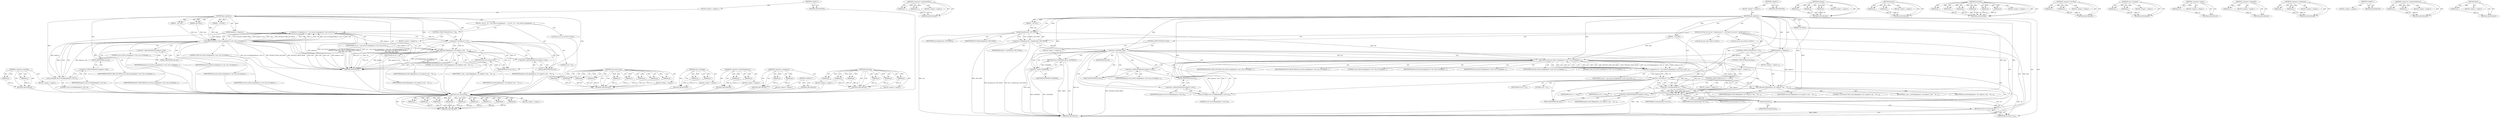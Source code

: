digraph "kfree" {
vulnerable_101 [label=<(METHOD,&lt;operator&gt;.lessThan)>];
vulnerable_102 [label=<(PARAM,p1)>];
vulnerable_103 [label=<(PARAM,p2)>];
vulnerable_104 [label=<(BLOCK,&lt;empty&gt;,&lt;empty&gt;)>];
vulnerable_105 [label=<(METHOD_RETURN,ANY)>];
vulnerable_6 [label=<(METHOD,&lt;global&gt;)<SUB>1</SUB>>];
vulnerable_7 [label=<(BLOCK,&lt;empty&gt;,&lt;empty&gt;)<SUB>1</SUB>>];
vulnerable_8 [label=<(METHOD,get_registers)<SUB>1</SUB>>];
vulnerable_9 [label=<(PARAM,pegasus_t *pegasus)<SUB>1</SUB>>];
vulnerable_10 [label=<(PARAM,__u16 indx)<SUB>1</SUB>>];
vulnerable_11 [label=<(PARAM,__u16 size)<SUB>1</SUB>>];
vulnerable_12 [label=<(PARAM,void *data)<SUB>1</SUB>>];
vulnerable_13 [label=<(BLOCK,{
 	int ret;
 
 	ret = usb_control_msg(pegasus-...,{
 	int ret;
 
 	ret = usb_control_msg(pegasus-...)<SUB>2</SUB>>];
vulnerable_14 [label="<(LOCAL,int ret: int)<SUB>3</SUB>>"];
vulnerable_15 [label=<(&lt;operator&gt;.assignment,ret = usb_control_msg(pegasus-&gt;usb, usb_rcvctrl...)<SUB>5</SUB>>];
vulnerable_16 [label=<(IDENTIFIER,ret,ret = usb_control_msg(pegasus-&gt;usb, usb_rcvctrl...)<SUB>5</SUB>>];
vulnerable_17 [label=<(usb_control_msg,usb_control_msg(pegasus-&gt;usb, usb_rcvctrlpipe(p...)<SUB>5</SUB>>];
vulnerable_18 [label=<(&lt;operator&gt;.indirectFieldAccess,pegasus-&gt;usb)<SUB>5</SUB>>];
vulnerable_19 [label=<(IDENTIFIER,pegasus,usb_control_msg(pegasus-&gt;usb, usb_rcvctrlpipe(p...)<SUB>5</SUB>>];
vulnerable_20 [label=<(FIELD_IDENTIFIER,usb,usb)<SUB>5</SUB>>];
vulnerable_21 [label=<(usb_rcvctrlpipe,usb_rcvctrlpipe(pegasus-&gt;usb, 0))<SUB>5</SUB>>];
vulnerable_22 [label=<(&lt;operator&gt;.indirectFieldAccess,pegasus-&gt;usb)<SUB>5</SUB>>];
vulnerable_23 [label=<(IDENTIFIER,pegasus,usb_rcvctrlpipe(pegasus-&gt;usb, 0))<SUB>5</SUB>>];
vulnerable_24 [label=<(FIELD_IDENTIFIER,usb,usb)<SUB>5</SUB>>];
vulnerable_25 [label=<(LITERAL,0,usb_rcvctrlpipe(pegasus-&gt;usb, 0))<SUB>5</SUB>>];
vulnerable_26 [label=<(IDENTIFIER,PEGASUS_REQ_GET_REGS,usb_control_msg(pegasus-&gt;usb, usb_rcvctrlpipe(p...)<SUB>6</SUB>>];
vulnerable_27 [label=<(IDENTIFIER,PEGASUS_REQT_READ,usb_control_msg(pegasus-&gt;usb, usb_rcvctrlpipe(p...)<SUB>6</SUB>>];
vulnerable_28 [label=<(LITERAL,0,usb_control_msg(pegasus-&gt;usb, usb_rcvctrlpipe(p...)<SUB>6</SUB>>];
vulnerable_29 [label=<(IDENTIFIER,indx,usb_control_msg(pegasus-&gt;usb, usb_rcvctrlpipe(p...)<SUB>7</SUB>>];
vulnerable_30 [label=<(IDENTIFIER,data,usb_control_msg(pegasus-&gt;usb, usb_rcvctrlpipe(p...)<SUB>7</SUB>>];
vulnerable_31 [label=<(IDENTIFIER,size,usb_control_msg(pegasus-&gt;usb, usb_rcvctrlpipe(p...)<SUB>7</SUB>>];
vulnerable_32 [label=<(LITERAL,1000,usb_control_msg(pegasus-&gt;usb, usb_rcvctrlpipe(p...)<SUB>7</SUB>>];
vulnerable_33 [label=<(CONTROL_STRUCTURE,IF,if (ret &lt; 0))<SUB>8</SUB>>];
vulnerable_34 [label=<(&lt;operator&gt;.lessThan,ret &lt; 0)<SUB>8</SUB>>];
vulnerable_35 [label=<(IDENTIFIER,ret,ret &lt; 0)<SUB>8</SUB>>];
vulnerable_36 [label=<(LITERAL,0,ret &lt; 0)<SUB>8</SUB>>];
vulnerable_37 [label=<(BLOCK,&lt;empty&gt;,&lt;empty&gt;)<SUB>9</SUB>>];
vulnerable_38 [label=<(netif_dbg,netif_dbg(pegasus, drv, pegasus-&gt;net,
 			  &quot;%s...)<SUB>9</SUB>>];
vulnerable_39 [label=<(IDENTIFIER,pegasus,netif_dbg(pegasus, drv, pegasus-&gt;net,
 			  &quot;%s...)<SUB>9</SUB>>];
vulnerable_40 [label=<(IDENTIFIER,drv,netif_dbg(pegasus, drv, pegasus-&gt;net,
 			  &quot;%s...)<SUB>9</SUB>>];
vulnerable_41 [label=<(&lt;operator&gt;.indirectFieldAccess,pegasus-&gt;net)<SUB>9</SUB>>];
vulnerable_42 [label=<(IDENTIFIER,pegasus,netif_dbg(pegasus, drv, pegasus-&gt;net,
 			  &quot;%s...)<SUB>9</SUB>>];
vulnerable_43 [label=<(FIELD_IDENTIFIER,net,net)<SUB>9</SUB>>];
vulnerable_44 [label=<(LITERAL,&quot;%s returned %d\n&quot;,netif_dbg(pegasus, drv, pegasus-&gt;net,
 			  &quot;%s...)<SUB>10</SUB>>];
vulnerable_45 [label=<(IDENTIFIER,__func__,netif_dbg(pegasus, drv, pegasus-&gt;net,
 			  &quot;%s...)<SUB>10</SUB>>];
vulnerable_46 [label=<(IDENTIFIER,ret,netif_dbg(pegasus, drv, pegasus-&gt;net,
 			  &quot;%s...)<SUB>10</SUB>>];
vulnerable_47 [label=<(RETURN,return ret;,return ret;)<SUB>11</SUB>>];
vulnerable_48 [label=<(IDENTIFIER,ret,return ret;)<SUB>11</SUB>>];
vulnerable_49 [label=<(METHOD_RETURN,int)<SUB>1</SUB>>];
vulnerable_51 [label=<(METHOD_RETURN,ANY)<SUB>1</SUB>>];
vulnerable_79 [label=<(METHOD,usb_control_msg)>];
vulnerable_80 [label=<(PARAM,p1)>];
vulnerable_81 [label=<(PARAM,p2)>];
vulnerable_82 [label=<(PARAM,p3)>];
vulnerable_83 [label=<(PARAM,p4)>];
vulnerable_84 [label=<(PARAM,p5)>];
vulnerable_85 [label=<(PARAM,p6)>];
vulnerable_86 [label=<(PARAM,p7)>];
vulnerable_87 [label=<(PARAM,p8)>];
vulnerable_88 [label=<(PARAM,p9)>];
vulnerable_89 [label=<(BLOCK,&lt;empty&gt;,&lt;empty&gt;)>];
vulnerable_90 [label=<(METHOD_RETURN,ANY)>];
vulnerable_96 [label=<(METHOD,usb_rcvctrlpipe)>];
vulnerable_97 [label=<(PARAM,p1)>];
vulnerable_98 [label=<(PARAM,p2)>];
vulnerable_99 [label=<(BLOCK,&lt;empty&gt;,&lt;empty&gt;)>];
vulnerable_100 [label=<(METHOD_RETURN,ANY)>];
vulnerable_91 [label=<(METHOD,&lt;operator&gt;.indirectFieldAccess)>];
vulnerable_92 [label=<(PARAM,p1)>];
vulnerable_93 [label=<(PARAM,p2)>];
vulnerable_94 [label=<(BLOCK,&lt;empty&gt;,&lt;empty&gt;)>];
vulnerable_95 [label=<(METHOD_RETURN,ANY)>];
vulnerable_74 [label=<(METHOD,&lt;operator&gt;.assignment)>];
vulnerable_75 [label=<(PARAM,p1)>];
vulnerable_76 [label=<(PARAM,p2)>];
vulnerable_77 [label=<(BLOCK,&lt;empty&gt;,&lt;empty&gt;)>];
vulnerable_78 [label=<(METHOD_RETURN,ANY)>];
vulnerable_68 [label=<(METHOD,&lt;global&gt;)<SUB>1</SUB>>];
vulnerable_69 [label=<(BLOCK,&lt;empty&gt;,&lt;empty&gt;)>];
vulnerable_70 [label=<(METHOD_RETURN,ANY)>];
vulnerable_106 [label=<(METHOD,netif_dbg)>];
vulnerable_107 [label=<(PARAM,p1)>];
vulnerable_108 [label=<(PARAM,p2)>];
vulnerable_109 [label=<(PARAM,p3)>];
vulnerable_110 [label=<(PARAM,p4)>];
vulnerable_111 [label=<(PARAM,p5)>];
vulnerable_112 [label=<(PARAM,p6)>];
vulnerable_113 [label=<(BLOCK,&lt;empty&gt;,&lt;empty&gt;)>];
vulnerable_114 [label=<(METHOD_RETURN,ANY)>];
fixed_120 [label=<(METHOD,usb_control_msg)>];
fixed_121 [label=<(PARAM,p1)>];
fixed_122 [label=<(PARAM,p2)>];
fixed_123 [label=<(PARAM,p3)>];
fixed_124 [label=<(PARAM,p4)>];
fixed_125 [label=<(PARAM,p5)>];
fixed_126 [label=<(PARAM,p6)>];
fixed_127 [label=<(PARAM,p7)>];
fixed_128 [label=<(PARAM,p8)>];
fixed_129 [label=<(PARAM,p9)>];
fixed_130 [label=<(BLOCK,&lt;empty&gt;,&lt;empty&gt;)>];
fixed_131 [label=<(METHOD_RETURN,ANY)>];
fixed_156 [label=<(METHOD,&lt;operator&gt;.lessEqualsThan)>];
fixed_157 [label=<(PARAM,p1)>];
fixed_158 [label=<(PARAM,p2)>];
fixed_159 [label=<(BLOCK,&lt;empty&gt;,&lt;empty&gt;)>];
fixed_160 [label=<(METHOD_RETURN,ANY)>];
fixed_6 [label=<(METHOD,&lt;global&gt;)<SUB>1</SUB>>];
fixed_7 [label=<(BLOCK,&lt;empty&gt;,&lt;empty&gt;)<SUB>1</SUB>>];
fixed_8 [label=<(METHOD,get_registers)<SUB>1</SUB>>];
fixed_9 [label=<(PARAM,pegasus_t *pegasus)<SUB>1</SUB>>];
fixed_10 [label=<(PARAM,__u16 indx)<SUB>1</SUB>>];
fixed_11 [label=<(PARAM,__u16 size)<SUB>1</SUB>>];
fixed_12 [label=<(PARAM,void *data)<SUB>1</SUB>>];
fixed_13 [label=<(BLOCK,{
	u8 *buf;
 	int ret;
 
	buf = kmalloc(size, G...,{
	u8 *buf;
 	int ret;
 
	buf = kmalloc(size, G...)<SUB>2</SUB>>];
fixed_14 [label="<(LOCAL,u8* buf: u8*)<SUB>3</SUB>>"];
fixed_15 [label="<(LOCAL,int ret: int)<SUB>4</SUB>>"];
fixed_16 [label=<(&lt;operator&gt;.assignment,buf = kmalloc(size, GFP_NOIO))<SUB>6</SUB>>];
fixed_17 [label=<(IDENTIFIER,buf,buf = kmalloc(size, GFP_NOIO))<SUB>6</SUB>>];
fixed_18 [label=<(kmalloc,kmalloc(size, GFP_NOIO))<SUB>6</SUB>>];
fixed_19 [label=<(IDENTIFIER,size,kmalloc(size, GFP_NOIO))<SUB>6</SUB>>];
fixed_20 [label=<(IDENTIFIER,GFP_NOIO,kmalloc(size, GFP_NOIO))<SUB>6</SUB>>];
fixed_21 [label=<(CONTROL_STRUCTURE,IF,if (!buf))<SUB>7</SUB>>];
fixed_22 [label=<(&lt;operator&gt;.logicalNot,!buf)<SUB>7</SUB>>];
fixed_23 [label=<(IDENTIFIER,buf,!buf)<SUB>7</SUB>>];
fixed_24 [label=<(BLOCK,&lt;empty&gt;,&lt;empty&gt;)<SUB>8</SUB>>];
fixed_25 [label=<(RETURN,return -ENOMEM;,return -ENOMEM;)<SUB>8</SUB>>];
fixed_26 [label=<(&lt;operator&gt;.minus,-ENOMEM)<SUB>8</SUB>>];
fixed_27 [label=<(IDENTIFIER,ENOMEM,-ENOMEM)<SUB>8</SUB>>];
fixed_28 [label=<(&lt;operator&gt;.assignment,ret = usb_control_msg(pegasus-&gt;usb, usb_rcvctrl...)<SUB>10</SUB>>];
fixed_29 [label=<(IDENTIFIER,ret,ret = usb_control_msg(pegasus-&gt;usb, usb_rcvctrl...)<SUB>10</SUB>>];
fixed_30 [label=<(usb_control_msg,usb_control_msg(pegasus-&gt;usb, usb_rcvctrlpipe(p...)<SUB>10</SUB>>];
fixed_31 [label=<(&lt;operator&gt;.indirectFieldAccess,pegasus-&gt;usb)<SUB>10</SUB>>];
fixed_32 [label=<(IDENTIFIER,pegasus,usb_control_msg(pegasus-&gt;usb, usb_rcvctrlpipe(p...)<SUB>10</SUB>>];
fixed_33 [label=<(FIELD_IDENTIFIER,usb,usb)<SUB>10</SUB>>];
fixed_34 [label=<(usb_rcvctrlpipe,usb_rcvctrlpipe(pegasus-&gt;usb, 0))<SUB>10</SUB>>];
fixed_35 [label=<(&lt;operator&gt;.indirectFieldAccess,pegasus-&gt;usb)<SUB>10</SUB>>];
fixed_36 [label=<(IDENTIFIER,pegasus,usb_rcvctrlpipe(pegasus-&gt;usb, 0))<SUB>10</SUB>>];
fixed_37 [label=<(FIELD_IDENTIFIER,usb,usb)<SUB>10</SUB>>];
fixed_38 [label=<(LITERAL,0,usb_rcvctrlpipe(pegasus-&gt;usb, 0))<SUB>10</SUB>>];
fixed_39 [label=<(IDENTIFIER,PEGASUS_REQ_GET_REGS,usb_control_msg(pegasus-&gt;usb, usb_rcvctrlpipe(p...)<SUB>11</SUB>>];
fixed_40 [label=<(IDENTIFIER,PEGASUS_REQT_READ,usb_control_msg(pegasus-&gt;usb, usb_rcvctrlpipe(p...)<SUB>11</SUB>>];
fixed_41 [label=<(LITERAL,0,usb_control_msg(pegasus-&gt;usb, usb_rcvctrlpipe(p...)<SUB>11</SUB>>];
fixed_42 [label=<(IDENTIFIER,indx,usb_control_msg(pegasus-&gt;usb, usb_rcvctrlpipe(p...)<SUB>12</SUB>>];
fixed_43 [label=<(IDENTIFIER,buf,usb_control_msg(pegasus-&gt;usb, usb_rcvctrlpipe(p...)<SUB>12</SUB>>];
fixed_44 [label=<(IDENTIFIER,size,usb_control_msg(pegasus-&gt;usb, usb_rcvctrlpipe(p...)<SUB>12</SUB>>];
fixed_45 [label=<(LITERAL,1000,usb_control_msg(pegasus-&gt;usb, usb_rcvctrlpipe(p...)<SUB>12</SUB>>];
fixed_46 [label=<(CONTROL_STRUCTURE,IF,if (ret &lt; 0))<SUB>13</SUB>>];
fixed_47 [label=<(&lt;operator&gt;.lessThan,ret &lt; 0)<SUB>13</SUB>>];
fixed_48 [label=<(IDENTIFIER,ret,ret &lt; 0)<SUB>13</SUB>>];
fixed_49 [label=<(LITERAL,0,ret &lt; 0)<SUB>13</SUB>>];
fixed_50 [label=<(BLOCK,&lt;empty&gt;,&lt;empty&gt;)<SUB>14</SUB>>];
fixed_51 [label=<(netif_dbg,netif_dbg(pegasus, drv, pegasus-&gt;net,
 			  &quot;%s...)<SUB>14</SUB>>];
fixed_52 [label=<(IDENTIFIER,pegasus,netif_dbg(pegasus, drv, pegasus-&gt;net,
 			  &quot;%s...)<SUB>14</SUB>>];
fixed_53 [label=<(IDENTIFIER,drv,netif_dbg(pegasus, drv, pegasus-&gt;net,
 			  &quot;%s...)<SUB>14</SUB>>];
fixed_54 [label=<(&lt;operator&gt;.indirectFieldAccess,pegasus-&gt;net)<SUB>14</SUB>>];
fixed_55 [label=<(IDENTIFIER,pegasus,netif_dbg(pegasus, drv, pegasus-&gt;net,
 			  &quot;%s...)<SUB>14</SUB>>];
fixed_56 [label=<(FIELD_IDENTIFIER,net,net)<SUB>14</SUB>>];
fixed_57 [label=<(LITERAL,&quot;%s returned %d\n&quot;,netif_dbg(pegasus, drv, pegasus-&gt;net,
 			  &quot;%s...)<SUB>15</SUB>>];
fixed_58 [label=<(IDENTIFIER,__func__,netif_dbg(pegasus, drv, pegasus-&gt;net,
 			  &quot;%s...)<SUB>15</SUB>>];
fixed_59 [label=<(IDENTIFIER,ret,netif_dbg(pegasus, drv, pegasus-&gt;net,
 			  &quot;%s...)<SUB>15</SUB>>];
fixed_60 [label=<(CONTROL_STRUCTURE,ELSE,else)<SUB>16</SUB>>];
fixed_61 [label=<(BLOCK,&lt;empty&gt;,&lt;empty&gt;)<SUB>16</SUB>>];
fixed_62 [label=<(CONTROL_STRUCTURE,IF,if (ret &lt;= size))<SUB>16</SUB>>];
fixed_63 [label=<(&lt;operator&gt;.lessEqualsThan,ret &lt;= size)<SUB>16</SUB>>];
fixed_64 [label=<(IDENTIFIER,ret,ret &lt;= size)<SUB>16</SUB>>];
fixed_65 [label=<(IDENTIFIER,size,ret &lt;= size)<SUB>16</SUB>>];
fixed_66 [label=<(BLOCK,&lt;empty&gt;,&lt;empty&gt;)<SUB>17</SUB>>];
fixed_67 [label=<(memcpy,memcpy(data, buf, ret))<SUB>17</SUB>>];
fixed_68 [label=<(IDENTIFIER,data,memcpy(data, buf, ret))<SUB>17</SUB>>];
fixed_69 [label=<(IDENTIFIER,buf,memcpy(data, buf, ret))<SUB>17</SUB>>];
fixed_70 [label=<(IDENTIFIER,ret,memcpy(data, buf, ret))<SUB>17</SUB>>];
fixed_71 [label=<(kfree,kfree(buf))<SUB>18</SUB>>];
fixed_72 [label=<(IDENTIFIER,buf,kfree(buf))<SUB>18</SUB>>];
fixed_73 [label=<(RETURN,return ret;,return ret;)<SUB>19</SUB>>];
fixed_74 [label=<(IDENTIFIER,ret,return ret;)<SUB>19</SUB>>];
fixed_75 [label=<(METHOD_RETURN,int)<SUB>1</SUB>>];
fixed_77 [label=<(METHOD_RETURN,ANY)<SUB>1</SUB>>];
fixed_161 [label=<(METHOD,memcpy)>];
fixed_162 [label=<(PARAM,p1)>];
fixed_163 [label=<(PARAM,p2)>];
fixed_164 [label=<(PARAM,p3)>];
fixed_165 [label=<(BLOCK,&lt;empty&gt;,&lt;empty&gt;)>];
fixed_166 [label=<(METHOD_RETURN,ANY)>];
fixed_107 [label=<(METHOD,kmalloc)>];
fixed_108 [label=<(PARAM,p1)>];
fixed_109 [label=<(PARAM,p2)>];
fixed_110 [label=<(BLOCK,&lt;empty&gt;,&lt;empty&gt;)>];
fixed_111 [label=<(METHOD_RETURN,ANY)>];
fixed_147 [label=<(METHOD,netif_dbg)>];
fixed_148 [label=<(PARAM,p1)>];
fixed_149 [label=<(PARAM,p2)>];
fixed_150 [label=<(PARAM,p3)>];
fixed_151 [label=<(PARAM,p4)>];
fixed_152 [label=<(PARAM,p5)>];
fixed_153 [label=<(PARAM,p6)>];
fixed_154 [label=<(BLOCK,&lt;empty&gt;,&lt;empty&gt;)>];
fixed_155 [label=<(METHOD_RETURN,ANY)>];
fixed_142 [label=<(METHOD,&lt;operator&gt;.lessThan)>];
fixed_143 [label=<(PARAM,p1)>];
fixed_144 [label=<(PARAM,p2)>];
fixed_145 [label=<(BLOCK,&lt;empty&gt;,&lt;empty&gt;)>];
fixed_146 [label=<(METHOD_RETURN,ANY)>];
fixed_137 [label=<(METHOD,usb_rcvctrlpipe)>];
fixed_138 [label=<(PARAM,p1)>];
fixed_139 [label=<(PARAM,p2)>];
fixed_140 [label=<(BLOCK,&lt;empty&gt;,&lt;empty&gt;)>];
fixed_141 [label=<(METHOD_RETURN,ANY)>];
fixed_116 [label=<(METHOD,&lt;operator&gt;.minus)>];
fixed_117 [label=<(PARAM,p1)>];
fixed_118 [label=<(BLOCK,&lt;empty&gt;,&lt;empty&gt;)>];
fixed_119 [label=<(METHOD_RETURN,ANY)>];
fixed_112 [label=<(METHOD,&lt;operator&gt;.logicalNot)>];
fixed_113 [label=<(PARAM,p1)>];
fixed_114 [label=<(BLOCK,&lt;empty&gt;,&lt;empty&gt;)>];
fixed_115 [label=<(METHOD_RETURN,ANY)>];
fixed_102 [label=<(METHOD,&lt;operator&gt;.assignment)>];
fixed_103 [label=<(PARAM,p1)>];
fixed_104 [label=<(PARAM,p2)>];
fixed_105 [label=<(BLOCK,&lt;empty&gt;,&lt;empty&gt;)>];
fixed_106 [label=<(METHOD_RETURN,ANY)>];
fixed_96 [label=<(METHOD,&lt;global&gt;)<SUB>1</SUB>>];
fixed_97 [label=<(BLOCK,&lt;empty&gt;,&lt;empty&gt;)>];
fixed_98 [label=<(METHOD_RETURN,ANY)>];
fixed_132 [label=<(METHOD,&lt;operator&gt;.indirectFieldAccess)>];
fixed_133 [label=<(PARAM,p1)>];
fixed_134 [label=<(PARAM,p2)>];
fixed_135 [label=<(BLOCK,&lt;empty&gt;,&lt;empty&gt;)>];
fixed_136 [label=<(METHOD_RETURN,ANY)>];
fixed_167 [label=<(METHOD,kfree)>];
fixed_168 [label=<(PARAM,p1)>];
fixed_169 [label=<(BLOCK,&lt;empty&gt;,&lt;empty&gt;)>];
fixed_170 [label=<(METHOD_RETURN,ANY)>];
vulnerable_101 -> vulnerable_102  [key=0, label="AST: "];
vulnerable_101 -> vulnerable_102  [key=1, label="DDG: "];
vulnerable_101 -> vulnerable_104  [key=0, label="AST: "];
vulnerable_101 -> vulnerable_103  [key=0, label="AST: "];
vulnerable_101 -> vulnerable_103  [key=1, label="DDG: "];
vulnerable_101 -> vulnerable_105  [key=0, label="AST: "];
vulnerable_101 -> vulnerable_105  [key=1, label="CFG: "];
vulnerable_102 -> vulnerable_105  [key=0, label="DDG: p1"];
vulnerable_103 -> vulnerable_105  [key=0, label="DDG: p2"];
vulnerable_104 -> fixed_120  [key=0];
vulnerable_105 -> fixed_120  [key=0];
vulnerable_6 -> vulnerable_7  [key=0, label="AST: "];
vulnerable_6 -> vulnerable_51  [key=0, label="AST: "];
vulnerable_6 -> vulnerable_51  [key=1, label="CFG: "];
vulnerable_7 -> vulnerable_8  [key=0, label="AST: "];
vulnerable_8 -> vulnerable_9  [key=0, label="AST: "];
vulnerable_8 -> vulnerable_9  [key=1, label="DDG: "];
vulnerable_8 -> vulnerable_10  [key=0, label="AST: "];
vulnerable_8 -> vulnerable_10  [key=1, label="DDG: "];
vulnerable_8 -> vulnerable_11  [key=0, label="AST: "];
vulnerable_8 -> vulnerable_11  [key=1, label="DDG: "];
vulnerable_8 -> vulnerable_12  [key=0, label="AST: "];
vulnerable_8 -> vulnerable_12  [key=1, label="DDG: "];
vulnerable_8 -> vulnerable_13  [key=0, label="AST: "];
vulnerable_8 -> vulnerable_49  [key=0, label="AST: "];
vulnerable_8 -> vulnerable_20  [key=0, label="CFG: "];
vulnerable_8 -> vulnerable_48  [key=0, label="DDG: "];
vulnerable_8 -> vulnerable_17  [key=0, label="DDG: "];
vulnerable_8 -> vulnerable_34  [key=0, label="DDG: "];
vulnerable_8 -> vulnerable_21  [key=0, label="DDG: "];
vulnerable_8 -> vulnerable_38  [key=0, label="DDG: "];
vulnerable_9 -> vulnerable_49  [key=0, label="DDG: pegasus"];
vulnerable_9 -> vulnerable_17  [key=0, label="DDG: pegasus"];
vulnerable_9 -> vulnerable_21  [key=0, label="DDG: pegasus"];
vulnerable_9 -> vulnerable_38  [key=0, label="DDG: pegasus"];
vulnerable_10 -> vulnerable_17  [key=0, label="DDG: indx"];
vulnerable_11 -> vulnerable_17  [key=0, label="DDG: size"];
vulnerable_12 -> vulnerable_17  [key=0, label="DDG: data"];
vulnerable_13 -> vulnerable_14  [key=0, label="AST: "];
vulnerable_13 -> vulnerable_15  [key=0, label="AST: "];
vulnerable_13 -> vulnerable_33  [key=0, label="AST: "];
vulnerable_13 -> vulnerable_47  [key=0, label="AST: "];
vulnerable_14 -> fixed_120  [key=0];
vulnerable_15 -> vulnerable_16  [key=0, label="AST: "];
vulnerable_15 -> vulnerable_17  [key=0, label="AST: "];
vulnerable_15 -> vulnerable_34  [key=0, label="CFG: "];
vulnerable_15 -> vulnerable_34  [key=1, label="DDG: ret"];
vulnerable_15 -> vulnerable_49  [key=0, label="DDG: usb_control_msg(pegasus-&gt;usb, usb_rcvctrlpipe(pegasus-&gt;usb, 0),
 			      PEGASUS_REQ_GET_REGS, PEGASUS_REQT_READ, 0,
			      indx, data, size, 1000)"];
vulnerable_15 -> vulnerable_49  [key=1, label="DDG: ret = usb_control_msg(pegasus-&gt;usb, usb_rcvctrlpipe(pegasus-&gt;usb, 0),
 			      PEGASUS_REQ_GET_REGS, PEGASUS_REQT_READ, 0,
			      indx, data, size, 1000)"];
vulnerable_16 -> fixed_120  [key=0];
vulnerable_17 -> vulnerable_18  [key=0, label="AST: "];
vulnerable_17 -> vulnerable_21  [key=0, label="AST: "];
vulnerable_17 -> vulnerable_26  [key=0, label="AST: "];
vulnerable_17 -> vulnerable_27  [key=0, label="AST: "];
vulnerable_17 -> vulnerable_28  [key=0, label="AST: "];
vulnerable_17 -> vulnerable_29  [key=0, label="AST: "];
vulnerable_17 -> vulnerable_30  [key=0, label="AST: "];
vulnerable_17 -> vulnerable_31  [key=0, label="AST: "];
vulnerable_17 -> vulnerable_32  [key=0, label="AST: "];
vulnerable_17 -> vulnerable_15  [key=0, label="CFG: "];
vulnerable_17 -> vulnerable_15  [key=1, label="DDG: PEGASUS_REQT_READ"];
vulnerable_17 -> vulnerable_15  [key=2, label="DDG: pegasus-&gt;usb"];
vulnerable_17 -> vulnerable_15  [key=3, label="DDG: data"];
vulnerable_17 -> vulnerable_15  [key=4, label="DDG: PEGASUS_REQ_GET_REGS"];
vulnerable_17 -> vulnerable_15  [key=5, label="DDG: 1000"];
vulnerable_17 -> vulnerable_15  [key=6, label="DDG: 0"];
vulnerable_17 -> vulnerable_15  [key=7, label="DDG: size"];
vulnerable_17 -> vulnerable_15  [key=8, label="DDG: usb_rcvctrlpipe(pegasus-&gt;usb, 0)"];
vulnerable_17 -> vulnerable_15  [key=9, label="DDG: indx"];
vulnerable_17 -> vulnerable_49  [key=0, label="DDG: pegasus-&gt;usb"];
vulnerable_17 -> vulnerable_49  [key=1, label="DDG: usb_rcvctrlpipe(pegasus-&gt;usb, 0)"];
vulnerable_17 -> vulnerable_49  [key=2, label="DDG: PEGASUS_REQ_GET_REGS"];
vulnerable_17 -> vulnerable_49  [key=3, label="DDG: indx"];
vulnerable_17 -> vulnerable_49  [key=4, label="DDG: data"];
vulnerable_17 -> vulnerable_49  [key=5, label="DDG: size"];
vulnerable_17 -> vulnerable_49  [key=6, label="DDG: PEGASUS_REQT_READ"];
vulnerable_17 -> vulnerable_38  [key=0, label="DDG: pegasus-&gt;usb"];
vulnerable_18 -> vulnerable_19  [key=0, label="AST: "];
vulnerable_18 -> vulnerable_20  [key=0, label="AST: "];
vulnerable_18 -> vulnerable_24  [key=0, label="CFG: "];
vulnerable_19 -> fixed_120  [key=0];
vulnerable_20 -> vulnerable_18  [key=0, label="CFG: "];
vulnerable_21 -> vulnerable_22  [key=0, label="AST: "];
vulnerable_21 -> vulnerable_25  [key=0, label="AST: "];
vulnerable_21 -> vulnerable_17  [key=0, label="CFG: "];
vulnerable_21 -> vulnerable_17  [key=1, label="DDG: pegasus-&gt;usb"];
vulnerable_21 -> vulnerable_17  [key=2, label="DDG: 0"];
vulnerable_22 -> vulnerable_23  [key=0, label="AST: "];
vulnerable_22 -> vulnerable_24  [key=0, label="AST: "];
vulnerable_22 -> vulnerable_21  [key=0, label="CFG: "];
vulnerable_23 -> fixed_120  [key=0];
vulnerable_24 -> vulnerable_22  [key=0, label="CFG: "];
vulnerable_25 -> fixed_120  [key=0];
vulnerable_26 -> fixed_120  [key=0];
vulnerable_27 -> fixed_120  [key=0];
vulnerable_28 -> fixed_120  [key=0];
vulnerable_29 -> fixed_120  [key=0];
vulnerable_30 -> fixed_120  [key=0];
vulnerable_31 -> fixed_120  [key=0];
vulnerable_32 -> fixed_120  [key=0];
vulnerable_33 -> vulnerable_34  [key=0, label="AST: "];
vulnerable_33 -> vulnerable_37  [key=0, label="AST: "];
vulnerable_34 -> vulnerable_35  [key=0, label="AST: "];
vulnerable_34 -> vulnerable_36  [key=0, label="AST: "];
vulnerable_34 -> vulnerable_43  [key=0, label="CFG: "];
vulnerable_34 -> vulnerable_43  [key=1, label="CDG: "];
vulnerable_34 -> vulnerable_47  [key=0, label="CFG: "];
vulnerable_34 -> vulnerable_49  [key=0, label="DDG: ret"];
vulnerable_34 -> vulnerable_49  [key=1, label="DDG: ret &lt; 0"];
vulnerable_34 -> vulnerable_48  [key=0, label="DDG: ret"];
vulnerable_34 -> vulnerable_38  [key=0, label="DDG: ret"];
vulnerable_34 -> vulnerable_38  [key=1, label="CDG: "];
vulnerable_34 -> vulnerable_41  [key=0, label="CDG: "];
vulnerable_35 -> fixed_120  [key=0];
vulnerable_36 -> fixed_120  [key=0];
vulnerable_37 -> vulnerable_38  [key=0, label="AST: "];
vulnerable_38 -> vulnerable_39  [key=0, label="AST: "];
vulnerable_38 -> vulnerable_40  [key=0, label="AST: "];
vulnerable_38 -> vulnerable_41  [key=0, label="AST: "];
vulnerable_38 -> vulnerable_44  [key=0, label="AST: "];
vulnerable_38 -> vulnerable_45  [key=0, label="AST: "];
vulnerable_38 -> vulnerable_46  [key=0, label="AST: "];
vulnerable_38 -> vulnerable_47  [key=0, label="CFG: "];
vulnerable_38 -> vulnerable_49  [key=0, label="DDG: pegasus"];
vulnerable_38 -> vulnerable_49  [key=1, label="DDG: drv"];
vulnerable_38 -> vulnerable_49  [key=2, label="DDG: pegasus-&gt;net"];
vulnerable_38 -> vulnerable_49  [key=3, label="DDG: ret"];
vulnerable_38 -> vulnerable_49  [key=4, label="DDG: netif_dbg(pegasus, drv, pegasus-&gt;net,
 			  &quot;%s returned %d\n&quot;, __func__, ret)"];
vulnerable_38 -> vulnerable_49  [key=5, label="DDG: __func__"];
vulnerable_38 -> vulnerable_48  [key=0, label="DDG: ret"];
vulnerable_39 -> fixed_120  [key=0];
vulnerable_40 -> fixed_120  [key=0];
vulnerable_41 -> vulnerable_42  [key=0, label="AST: "];
vulnerable_41 -> vulnerable_43  [key=0, label="AST: "];
vulnerable_41 -> vulnerable_38  [key=0, label="CFG: "];
vulnerable_42 -> fixed_120  [key=0];
vulnerable_43 -> vulnerable_41  [key=0, label="CFG: "];
vulnerable_44 -> fixed_120  [key=0];
vulnerable_45 -> fixed_120  [key=0];
vulnerable_46 -> fixed_120  [key=0];
vulnerable_47 -> vulnerable_48  [key=0, label="AST: "];
vulnerable_47 -> vulnerable_49  [key=0, label="CFG: "];
vulnerable_47 -> vulnerable_49  [key=1, label="DDG: &lt;RET&gt;"];
vulnerable_48 -> vulnerable_47  [key=0, label="DDG: ret"];
vulnerable_49 -> fixed_120  [key=0];
vulnerable_51 -> fixed_120  [key=0];
vulnerable_79 -> vulnerable_80  [key=0, label="AST: "];
vulnerable_79 -> vulnerable_80  [key=1, label="DDG: "];
vulnerable_79 -> vulnerable_89  [key=0, label="AST: "];
vulnerable_79 -> vulnerable_81  [key=0, label="AST: "];
vulnerable_79 -> vulnerable_81  [key=1, label="DDG: "];
vulnerable_79 -> vulnerable_90  [key=0, label="AST: "];
vulnerable_79 -> vulnerable_90  [key=1, label="CFG: "];
vulnerable_79 -> vulnerable_82  [key=0, label="AST: "];
vulnerable_79 -> vulnerable_82  [key=1, label="DDG: "];
vulnerable_79 -> vulnerable_83  [key=0, label="AST: "];
vulnerable_79 -> vulnerable_83  [key=1, label="DDG: "];
vulnerable_79 -> vulnerable_84  [key=0, label="AST: "];
vulnerable_79 -> vulnerable_84  [key=1, label="DDG: "];
vulnerable_79 -> vulnerable_85  [key=0, label="AST: "];
vulnerable_79 -> vulnerable_85  [key=1, label="DDG: "];
vulnerable_79 -> vulnerable_86  [key=0, label="AST: "];
vulnerable_79 -> vulnerable_86  [key=1, label="DDG: "];
vulnerable_79 -> vulnerable_87  [key=0, label="AST: "];
vulnerable_79 -> vulnerable_87  [key=1, label="DDG: "];
vulnerable_79 -> vulnerable_88  [key=0, label="AST: "];
vulnerable_79 -> vulnerable_88  [key=1, label="DDG: "];
vulnerable_80 -> vulnerable_90  [key=0, label="DDG: p1"];
vulnerable_81 -> vulnerable_90  [key=0, label="DDG: p2"];
vulnerable_82 -> vulnerable_90  [key=0, label="DDG: p3"];
vulnerable_83 -> vulnerable_90  [key=0, label="DDG: p4"];
vulnerable_84 -> vulnerable_90  [key=0, label="DDG: p5"];
vulnerable_85 -> vulnerable_90  [key=0, label="DDG: p6"];
vulnerable_86 -> vulnerable_90  [key=0, label="DDG: p7"];
vulnerable_87 -> vulnerable_90  [key=0, label="DDG: p8"];
vulnerable_88 -> vulnerable_90  [key=0, label="DDG: p9"];
vulnerable_89 -> fixed_120  [key=0];
vulnerable_90 -> fixed_120  [key=0];
vulnerable_96 -> vulnerable_97  [key=0, label="AST: "];
vulnerable_96 -> vulnerable_97  [key=1, label="DDG: "];
vulnerable_96 -> vulnerable_99  [key=0, label="AST: "];
vulnerable_96 -> vulnerable_98  [key=0, label="AST: "];
vulnerable_96 -> vulnerable_98  [key=1, label="DDG: "];
vulnerable_96 -> vulnerable_100  [key=0, label="AST: "];
vulnerable_96 -> vulnerable_100  [key=1, label="CFG: "];
vulnerable_97 -> vulnerable_100  [key=0, label="DDG: p1"];
vulnerable_98 -> vulnerable_100  [key=0, label="DDG: p2"];
vulnerable_99 -> fixed_120  [key=0];
vulnerable_100 -> fixed_120  [key=0];
vulnerable_91 -> vulnerable_92  [key=0, label="AST: "];
vulnerable_91 -> vulnerable_92  [key=1, label="DDG: "];
vulnerable_91 -> vulnerable_94  [key=0, label="AST: "];
vulnerable_91 -> vulnerable_93  [key=0, label="AST: "];
vulnerable_91 -> vulnerable_93  [key=1, label="DDG: "];
vulnerable_91 -> vulnerable_95  [key=0, label="AST: "];
vulnerable_91 -> vulnerable_95  [key=1, label="CFG: "];
vulnerable_92 -> vulnerable_95  [key=0, label="DDG: p1"];
vulnerable_93 -> vulnerable_95  [key=0, label="DDG: p2"];
vulnerable_94 -> fixed_120  [key=0];
vulnerable_95 -> fixed_120  [key=0];
vulnerable_74 -> vulnerable_75  [key=0, label="AST: "];
vulnerable_74 -> vulnerable_75  [key=1, label="DDG: "];
vulnerable_74 -> vulnerable_77  [key=0, label="AST: "];
vulnerable_74 -> vulnerable_76  [key=0, label="AST: "];
vulnerable_74 -> vulnerable_76  [key=1, label="DDG: "];
vulnerable_74 -> vulnerable_78  [key=0, label="AST: "];
vulnerable_74 -> vulnerable_78  [key=1, label="CFG: "];
vulnerable_75 -> vulnerable_78  [key=0, label="DDG: p1"];
vulnerable_76 -> vulnerable_78  [key=0, label="DDG: p2"];
vulnerable_77 -> fixed_120  [key=0];
vulnerable_78 -> fixed_120  [key=0];
vulnerable_68 -> vulnerable_69  [key=0, label="AST: "];
vulnerable_68 -> vulnerable_70  [key=0, label="AST: "];
vulnerable_68 -> vulnerable_70  [key=1, label="CFG: "];
vulnerable_69 -> fixed_120  [key=0];
vulnerable_70 -> fixed_120  [key=0];
vulnerable_106 -> vulnerable_107  [key=0, label="AST: "];
vulnerable_106 -> vulnerable_107  [key=1, label="DDG: "];
vulnerable_106 -> vulnerable_113  [key=0, label="AST: "];
vulnerable_106 -> vulnerable_108  [key=0, label="AST: "];
vulnerable_106 -> vulnerable_108  [key=1, label="DDG: "];
vulnerable_106 -> vulnerable_114  [key=0, label="AST: "];
vulnerable_106 -> vulnerable_114  [key=1, label="CFG: "];
vulnerable_106 -> vulnerable_109  [key=0, label="AST: "];
vulnerable_106 -> vulnerable_109  [key=1, label="DDG: "];
vulnerable_106 -> vulnerable_110  [key=0, label="AST: "];
vulnerable_106 -> vulnerable_110  [key=1, label="DDG: "];
vulnerable_106 -> vulnerable_111  [key=0, label="AST: "];
vulnerable_106 -> vulnerable_111  [key=1, label="DDG: "];
vulnerable_106 -> vulnerable_112  [key=0, label="AST: "];
vulnerable_106 -> vulnerable_112  [key=1, label="DDG: "];
vulnerable_107 -> vulnerable_114  [key=0, label="DDG: p1"];
vulnerable_108 -> vulnerable_114  [key=0, label="DDG: p2"];
vulnerable_109 -> vulnerable_114  [key=0, label="DDG: p3"];
vulnerable_110 -> vulnerable_114  [key=0, label="DDG: p4"];
vulnerable_111 -> vulnerable_114  [key=0, label="DDG: p5"];
vulnerable_112 -> vulnerable_114  [key=0, label="DDG: p6"];
vulnerable_113 -> fixed_120  [key=0];
vulnerable_114 -> fixed_120  [key=0];
fixed_120 -> fixed_121  [key=0, label="AST: "];
fixed_120 -> fixed_121  [key=1, label="DDG: "];
fixed_120 -> fixed_130  [key=0, label="AST: "];
fixed_120 -> fixed_122  [key=0, label="AST: "];
fixed_120 -> fixed_122  [key=1, label="DDG: "];
fixed_120 -> fixed_131  [key=0, label="AST: "];
fixed_120 -> fixed_131  [key=1, label="CFG: "];
fixed_120 -> fixed_123  [key=0, label="AST: "];
fixed_120 -> fixed_123  [key=1, label="DDG: "];
fixed_120 -> fixed_124  [key=0, label="AST: "];
fixed_120 -> fixed_124  [key=1, label="DDG: "];
fixed_120 -> fixed_125  [key=0, label="AST: "];
fixed_120 -> fixed_125  [key=1, label="DDG: "];
fixed_120 -> fixed_126  [key=0, label="AST: "];
fixed_120 -> fixed_126  [key=1, label="DDG: "];
fixed_120 -> fixed_127  [key=0, label="AST: "];
fixed_120 -> fixed_127  [key=1, label="DDG: "];
fixed_120 -> fixed_128  [key=0, label="AST: "];
fixed_120 -> fixed_128  [key=1, label="DDG: "];
fixed_120 -> fixed_129  [key=0, label="AST: "];
fixed_120 -> fixed_129  [key=1, label="DDG: "];
fixed_121 -> fixed_131  [key=0, label="DDG: p1"];
fixed_122 -> fixed_131  [key=0, label="DDG: p2"];
fixed_123 -> fixed_131  [key=0, label="DDG: p3"];
fixed_124 -> fixed_131  [key=0, label="DDG: p4"];
fixed_125 -> fixed_131  [key=0, label="DDG: p5"];
fixed_126 -> fixed_131  [key=0, label="DDG: p6"];
fixed_127 -> fixed_131  [key=0, label="DDG: p7"];
fixed_128 -> fixed_131  [key=0, label="DDG: p8"];
fixed_129 -> fixed_131  [key=0, label="DDG: p9"];
fixed_156 -> fixed_157  [key=0, label="AST: "];
fixed_156 -> fixed_157  [key=1, label="DDG: "];
fixed_156 -> fixed_159  [key=0, label="AST: "];
fixed_156 -> fixed_158  [key=0, label="AST: "];
fixed_156 -> fixed_158  [key=1, label="DDG: "];
fixed_156 -> fixed_160  [key=0, label="AST: "];
fixed_156 -> fixed_160  [key=1, label="CFG: "];
fixed_157 -> fixed_160  [key=0, label="DDG: p1"];
fixed_158 -> fixed_160  [key=0, label="DDG: p2"];
fixed_6 -> fixed_7  [key=0, label="AST: "];
fixed_6 -> fixed_77  [key=0, label="AST: "];
fixed_6 -> fixed_77  [key=1, label="CFG: "];
fixed_7 -> fixed_8  [key=0, label="AST: "];
fixed_8 -> fixed_9  [key=0, label="AST: "];
fixed_8 -> fixed_9  [key=1, label="DDG: "];
fixed_8 -> fixed_10  [key=0, label="AST: "];
fixed_8 -> fixed_10  [key=1, label="DDG: "];
fixed_8 -> fixed_11  [key=0, label="AST: "];
fixed_8 -> fixed_11  [key=1, label="DDG: "];
fixed_8 -> fixed_12  [key=0, label="AST: "];
fixed_8 -> fixed_12  [key=1, label="DDG: "];
fixed_8 -> fixed_13  [key=0, label="AST: "];
fixed_8 -> fixed_75  [key=0, label="AST: "];
fixed_8 -> fixed_18  [key=0, label="CFG: "];
fixed_8 -> fixed_18  [key=1, label="DDG: "];
fixed_8 -> fixed_71  [key=0, label="DDG: "];
fixed_8 -> fixed_74  [key=0, label="DDG: "];
fixed_8 -> fixed_22  [key=0, label="DDG: "];
fixed_8 -> fixed_30  [key=0, label="DDG: "];
fixed_8 -> fixed_47  [key=0, label="DDG: "];
fixed_8 -> fixed_34  [key=0, label="DDG: "];
fixed_8 -> fixed_51  [key=0, label="DDG: "];
fixed_8 -> fixed_26  [key=0, label="DDG: "];
fixed_8 -> fixed_63  [key=0, label="DDG: "];
fixed_8 -> fixed_67  [key=0, label="DDG: "];
fixed_9 -> fixed_75  [key=0, label="DDG: pegasus"];
fixed_9 -> fixed_30  [key=0, label="DDG: pegasus"];
fixed_9 -> fixed_34  [key=0, label="DDG: pegasus"];
fixed_9 -> fixed_51  [key=0, label="DDG: pegasus"];
fixed_10 -> fixed_75  [key=0, label="DDG: indx"];
fixed_10 -> fixed_30  [key=0, label="DDG: indx"];
fixed_11 -> fixed_18  [key=0, label="DDG: size"];
fixed_12 -> fixed_75  [key=0, label="DDG: data"];
fixed_12 -> fixed_67  [key=0, label="DDG: data"];
fixed_13 -> fixed_14  [key=0, label="AST: "];
fixed_13 -> fixed_15  [key=0, label="AST: "];
fixed_13 -> fixed_16  [key=0, label="AST: "];
fixed_13 -> fixed_21  [key=0, label="AST: "];
fixed_13 -> fixed_28  [key=0, label="AST: "];
fixed_13 -> fixed_46  [key=0, label="AST: "];
fixed_13 -> fixed_71  [key=0, label="AST: "];
fixed_13 -> fixed_73  [key=0, label="AST: "];
fixed_16 -> fixed_17  [key=0, label="AST: "];
fixed_16 -> fixed_18  [key=0, label="AST: "];
fixed_16 -> fixed_22  [key=0, label="CFG: "];
fixed_16 -> fixed_22  [key=1, label="DDG: buf"];
fixed_16 -> fixed_75  [key=0, label="DDG: kmalloc(size, GFP_NOIO)"];
fixed_16 -> fixed_75  [key=1, label="DDG: buf = kmalloc(size, GFP_NOIO)"];
fixed_18 -> fixed_19  [key=0, label="AST: "];
fixed_18 -> fixed_20  [key=0, label="AST: "];
fixed_18 -> fixed_16  [key=0, label="CFG: "];
fixed_18 -> fixed_16  [key=1, label="DDG: size"];
fixed_18 -> fixed_16  [key=2, label="DDG: GFP_NOIO"];
fixed_18 -> fixed_75  [key=0, label="DDG: size"];
fixed_18 -> fixed_75  [key=1, label="DDG: GFP_NOIO"];
fixed_18 -> fixed_30  [key=0, label="DDG: size"];
fixed_21 -> fixed_22  [key=0, label="AST: "];
fixed_21 -> fixed_24  [key=0, label="AST: "];
fixed_22 -> fixed_23  [key=0, label="AST: "];
fixed_22 -> fixed_26  [key=0, label="CFG: "];
fixed_22 -> fixed_26  [key=1, label="CDG: "];
fixed_22 -> fixed_33  [key=0, label="CFG: "];
fixed_22 -> fixed_33  [key=1, label="CDG: "];
fixed_22 -> fixed_75  [key=0, label="DDG: buf"];
fixed_22 -> fixed_75  [key=1, label="DDG: !buf"];
fixed_22 -> fixed_30  [key=0, label="DDG: buf"];
fixed_22 -> fixed_30  [key=1, label="CDG: "];
fixed_22 -> fixed_47  [key=0, label="CDG: "];
fixed_22 -> fixed_34  [key=0, label="CDG: "];
fixed_22 -> fixed_73  [key=0, label="CDG: "];
fixed_22 -> fixed_28  [key=0, label="CDG: "];
fixed_22 -> fixed_71  [key=0, label="CDG: "];
fixed_22 -> fixed_37  [key=0, label="CDG: "];
fixed_22 -> fixed_25  [key=0, label="CDG: "];
fixed_22 -> fixed_35  [key=0, label="CDG: "];
fixed_22 -> fixed_31  [key=0, label="CDG: "];
fixed_24 -> fixed_25  [key=0, label="AST: "];
fixed_25 -> fixed_26  [key=0, label="AST: "];
fixed_25 -> fixed_75  [key=0, label="CFG: "];
fixed_25 -> fixed_75  [key=1, label="DDG: &lt;RET&gt;"];
fixed_26 -> fixed_27  [key=0, label="AST: "];
fixed_26 -> fixed_25  [key=0, label="CFG: "];
fixed_26 -> fixed_25  [key=1, label="DDG: -ENOMEM"];
fixed_26 -> fixed_75  [key=0, label="DDG: ENOMEM"];
fixed_26 -> fixed_75  [key=1, label="DDG: -ENOMEM"];
fixed_28 -> fixed_29  [key=0, label="AST: "];
fixed_28 -> fixed_30  [key=0, label="AST: "];
fixed_28 -> fixed_47  [key=0, label="CFG: "];
fixed_28 -> fixed_47  [key=1, label="DDG: ret"];
fixed_30 -> fixed_31  [key=0, label="AST: "];
fixed_30 -> fixed_34  [key=0, label="AST: "];
fixed_30 -> fixed_39  [key=0, label="AST: "];
fixed_30 -> fixed_40  [key=0, label="AST: "];
fixed_30 -> fixed_41  [key=0, label="AST: "];
fixed_30 -> fixed_42  [key=0, label="AST: "];
fixed_30 -> fixed_43  [key=0, label="AST: "];
fixed_30 -> fixed_44  [key=0, label="AST: "];
fixed_30 -> fixed_45  [key=0, label="AST: "];
fixed_30 -> fixed_28  [key=0, label="CFG: "];
fixed_30 -> fixed_28  [key=1, label="DDG: size"];
fixed_30 -> fixed_28  [key=2, label="DDG: 1000"];
fixed_30 -> fixed_28  [key=3, label="DDG: PEGASUS_REQ_GET_REGS"];
fixed_30 -> fixed_28  [key=4, label="DDG: PEGASUS_REQT_READ"];
fixed_30 -> fixed_28  [key=5, label="DDG: usb_rcvctrlpipe(pegasus-&gt;usb, 0)"];
fixed_30 -> fixed_28  [key=6, label="DDG: 0"];
fixed_30 -> fixed_28  [key=7, label="DDG: pegasus-&gt;usb"];
fixed_30 -> fixed_28  [key=8, label="DDG: indx"];
fixed_30 -> fixed_28  [key=9, label="DDG: buf"];
fixed_30 -> fixed_75  [key=0, label="DDG: PEGASUS_REQT_READ"];
fixed_30 -> fixed_71  [key=0, label="DDG: buf"];
fixed_30 -> fixed_51  [key=0, label="DDG: pegasus-&gt;usb"];
fixed_30 -> fixed_63  [key=0, label="DDG: size"];
fixed_30 -> fixed_67  [key=0, label="DDG: buf"];
fixed_31 -> fixed_32  [key=0, label="AST: "];
fixed_31 -> fixed_33  [key=0, label="AST: "];
fixed_31 -> fixed_37  [key=0, label="CFG: "];
fixed_33 -> fixed_31  [key=0, label="CFG: "];
fixed_34 -> fixed_35  [key=0, label="AST: "];
fixed_34 -> fixed_38  [key=0, label="AST: "];
fixed_34 -> fixed_30  [key=0, label="CFG: "];
fixed_34 -> fixed_30  [key=1, label="DDG: pegasus-&gt;usb"];
fixed_34 -> fixed_30  [key=2, label="DDG: 0"];
fixed_35 -> fixed_36  [key=0, label="AST: "];
fixed_35 -> fixed_37  [key=0, label="AST: "];
fixed_35 -> fixed_34  [key=0, label="CFG: "];
fixed_37 -> fixed_35  [key=0, label="CFG: "];
fixed_46 -> fixed_47  [key=0, label="AST: "];
fixed_46 -> fixed_50  [key=0, label="AST: "];
fixed_46 -> fixed_60  [key=0, label="AST: "];
fixed_47 -> fixed_48  [key=0, label="AST: "];
fixed_47 -> fixed_49  [key=0, label="AST: "];
fixed_47 -> fixed_56  [key=0, label="CFG: "];
fixed_47 -> fixed_56  [key=1, label="CDG: "];
fixed_47 -> fixed_63  [key=0, label="CFG: "];
fixed_47 -> fixed_63  [key=1, label="DDG: ret"];
fixed_47 -> fixed_63  [key=2, label="CDG: "];
fixed_47 -> fixed_51  [key=0, label="DDG: ret"];
fixed_47 -> fixed_51  [key=1, label="CDG: "];
fixed_47 -> fixed_54  [key=0, label="CDG: "];
fixed_50 -> fixed_51  [key=0, label="AST: "];
fixed_51 -> fixed_52  [key=0, label="AST: "];
fixed_51 -> fixed_53  [key=0, label="AST: "];
fixed_51 -> fixed_54  [key=0, label="AST: "];
fixed_51 -> fixed_57  [key=0, label="AST: "];
fixed_51 -> fixed_58  [key=0, label="AST: "];
fixed_51 -> fixed_59  [key=0, label="AST: "];
fixed_51 -> fixed_71  [key=0, label="CFG: "];
fixed_51 -> fixed_75  [key=0, label="DDG: __func__"];
fixed_51 -> fixed_74  [key=0, label="DDG: ret"];
fixed_54 -> fixed_55  [key=0, label="AST: "];
fixed_54 -> fixed_56  [key=0, label="AST: "];
fixed_54 -> fixed_51  [key=0, label="CFG: "];
fixed_56 -> fixed_54  [key=0, label="CFG: "];
fixed_60 -> fixed_61  [key=0, label="AST: "];
fixed_61 -> fixed_62  [key=0, label="AST: "];
fixed_62 -> fixed_63  [key=0, label="AST: "];
fixed_62 -> fixed_66  [key=0, label="AST: "];
fixed_63 -> fixed_64  [key=0, label="AST: "];
fixed_63 -> fixed_65  [key=0, label="AST: "];
fixed_63 -> fixed_67  [key=0, label="CFG: "];
fixed_63 -> fixed_67  [key=1, label="DDG: ret"];
fixed_63 -> fixed_67  [key=2, label="CDG: "];
fixed_63 -> fixed_71  [key=0, label="CFG: "];
fixed_63 -> fixed_74  [key=0, label="DDG: ret"];
fixed_66 -> fixed_67  [key=0, label="AST: "];
fixed_67 -> fixed_68  [key=0, label="AST: "];
fixed_67 -> fixed_69  [key=0, label="AST: "];
fixed_67 -> fixed_70  [key=0, label="AST: "];
fixed_67 -> fixed_71  [key=0, label="CFG: "];
fixed_67 -> fixed_71  [key=1, label="DDG: buf"];
fixed_67 -> fixed_74  [key=0, label="DDG: ret"];
fixed_71 -> fixed_72  [key=0, label="AST: "];
fixed_71 -> fixed_73  [key=0, label="CFG: "];
fixed_73 -> fixed_74  [key=0, label="AST: "];
fixed_73 -> fixed_75  [key=0, label="CFG: "];
fixed_73 -> fixed_75  [key=1, label="DDG: &lt;RET&gt;"];
fixed_74 -> fixed_73  [key=0, label="DDG: ret"];
fixed_161 -> fixed_162  [key=0, label="AST: "];
fixed_161 -> fixed_162  [key=1, label="DDG: "];
fixed_161 -> fixed_165  [key=0, label="AST: "];
fixed_161 -> fixed_163  [key=0, label="AST: "];
fixed_161 -> fixed_163  [key=1, label="DDG: "];
fixed_161 -> fixed_166  [key=0, label="AST: "];
fixed_161 -> fixed_166  [key=1, label="CFG: "];
fixed_161 -> fixed_164  [key=0, label="AST: "];
fixed_161 -> fixed_164  [key=1, label="DDG: "];
fixed_162 -> fixed_166  [key=0, label="DDG: p1"];
fixed_163 -> fixed_166  [key=0, label="DDG: p2"];
fixed_164 -> fixed_166  [key=0, label="DDG: p3"];
fixed_107 -> fixed_108  [key=0, label="AST: "];
fixed_107 -> fixed_108  [key=1, label="DDG: "];
fixed_107 -> fixed_110  [key=0, label="AST: "];
fixed_107 -> fixed_109  [key=0, label="AST: "];
fixed_107 -> fixed_109  [key=1, label="DDG: "];
fixed_107 -> fixed_111  [key=0, label="AST: "];
fixed_107 -> fixed_111  [key=1, label="CFG: "];
fixed_108 -> fixed_111  [key=0, label="DDG: p1"];
fixed_109 -> fixed_111  [key=0, label="DDG: p2"];
fixed_147 -> fixed_148  [key=0, label="AST: "];
fixed_147 -> fixed_148  [key=1, label="DDG: "];
fixed_147 -> fixed_154  [key=0, label="AST: "];
fixed_147 -> fixed_149  [key=0, label="AST: "];
fixed_147 -> fixed_149  [key=1, label="DDG: "];
fixed_147 -> fixed_155  [key=0, label="AST: "];
fixed_147 -> fixed_155  [key=1, label="CFG: "];
fixed_147 -> fixed_150  [key=0, label="AST: "];
fixed_147 -> fixed_150  [key=1, label="DDG: "];
fixed_147 -> fixed_151  [key=0, label="AST: "];
fixed_147 -> fixed_151  [key=1, label="DDG: "];
fixed_147 -> fixed_152  [key=0, label="AST: "];
fixed_147 -> fixed_152  [key=1, label="DDG: "];
fixed_147 -> fixed_153  [key=0, label="AST: "];
fixed_147 -> fixed_153  [key=1, label="DDG: "];
fixed_148 -> fixed_155  [key=0, label="DDG: p1"];
fixed_149 -> fixed_155  [key=0, label="DDG: p2"];
fixed_150 -> fixed_155  [key=0, label="DDG: p3"];
fixed_151 -> fixed_155  [key=0, label="DDG: p4"];
fixed_152 -> fixed_155  [key=0, label="DDG: p5"];
fixed_153 -> fixed_155  [key=0, label="DDG: p6"];
fixed_142 -> fixed_143  [key=0, label="AST: "];
fixed_142 -> fixed_143  [key=1, label="DDG: "];
fixed_142 -> fixed_145  [key=0, label="AST: "];
fixed_142 -> fixed_144  [key=0, label="AST: "];
fixed_142 -> fixed_144  [key=1, label="DDG: "];
fixed_142 -> fixed_146  [key=0, label="AST: "];
fixed_142 -> fixed_146  [key=1, label="CFG: "];
fixed_143 -> fixed_146  [key=0, label="DDG: p1"];
fixed_144 -> fixed_146  [key=0, label="DDG: p2"];
fixed_137 -> fixed_138  [key=0, label="AST: "];
fixed_137 -> fixed_138  [key=1, label="DDG: "];
fixed_137 -> fixed_140  [key=0, label="AST: "];
fixed_137 -> fixed_139  [key=0, label="AST: "];
fixed_137 -> fixed_139  [key=1, label="DDG: "];
fixed_137 -> fixed_141  [key=0, label="AST: "];
fixed_137 -> fixed_141  [key=1, label="CFG: "];
fixed_138 -> fixed_141  [key=0, label="DDG: p1"];
fixed_139 -> fixed_141  [key=0, label="DDG: p2"];
fixed_116 -> fixed_117  [key=0, label="AST: "];
fixed_116 -> fixed_117  [key=1, label="DDG: "];
fixed_116 -> fixed_118  [key=0, label="AST: "];
fixed_116 -> fixed_119  [key=0, label="AST: "];
fixed_116 -> fixed_119  [key=1, label="CFG: "];
fixed_117 -> fixed_119  [key=0, label="DDG: p1"];
fixed_112 -> fixed_113  [key=0, label="AST: "];
fixed_112 -> fixed_113  [key=1, label="DDG: "];
fixed_112 -> fixed_114  [key=0, label="AST: "];
fixed_112 -> fixed_115  [key=0, label="AST: "];
fixed_112 -> fixed_115  [key=1, label="CFG: "];
fixed_113 -> fixed_115  [key=0, label="DDG: p1"];
fixed_102 -> fixed_103  [key=0, label="AST: "];
fixed_102 -> fixed_103  [key=1, label="DDG: "];
fixed_102 -> fixed_105  [key=0, label="AST: "];
fixed_102 -> fixed_104  [key=0, label="AST: "];
fixed_102 -> fixed_104  [key=1, label="DDG: "];
fixed_102 -> fixed_106  [key=0, label="AST: "];
fixed_102 -> fixed_106  [key=1, label="CFG: "];
fixed_103 -> fixed_106  [key=0, label="DDG: p1"];
fixed_104 -> fixed_106  [key=0, label="DDG: p2"];
fixed_96 -> fixed_97  [key=0, label="AST: "];
fixed_96 -> fixed_98  [key=0, label="AST: "];
fixed_96 -> fixed_98  [key=1, label="CFG: "];
fixed_132 -> fixed_133  [key=0, label="AST: "];
fixed_132 -> fixed_133  [key=1, label="DDG: "];
fixed_132 -> fixed_135  [key=0, label="AST: "];
fixed_132 -> fixed_134  [key=0, label="AST: "];
fixed_132 -> fixed_134  [key=1, label="DDG: "];
fixed_132 -> fixed_136  [key=0, label="AST: "];
fixed_132 -> fixed_136  [key=1, label="CFG: "];
fixed_133 -> fixed_136  [key=0, label="DDG: p1"];
fixed_134 -> fixed_136  [key=0, label="DDG: p2"];
fixed_167 -> fixed_168  [key=0, label="AST: "];
fixed_167 -> fixed_168  [key=1, label="DDG: "];
fixed_167 -> fixed_169  [key=0, label="AST: "];
fixed_167 -> fixed_170  [key=0, label="AST: "];
fixed_167 -> fixed_170  [key=1, label="CFG: "];
fixed_168 -> fixed_170  [key=0, label="DDG: p1"];
}
